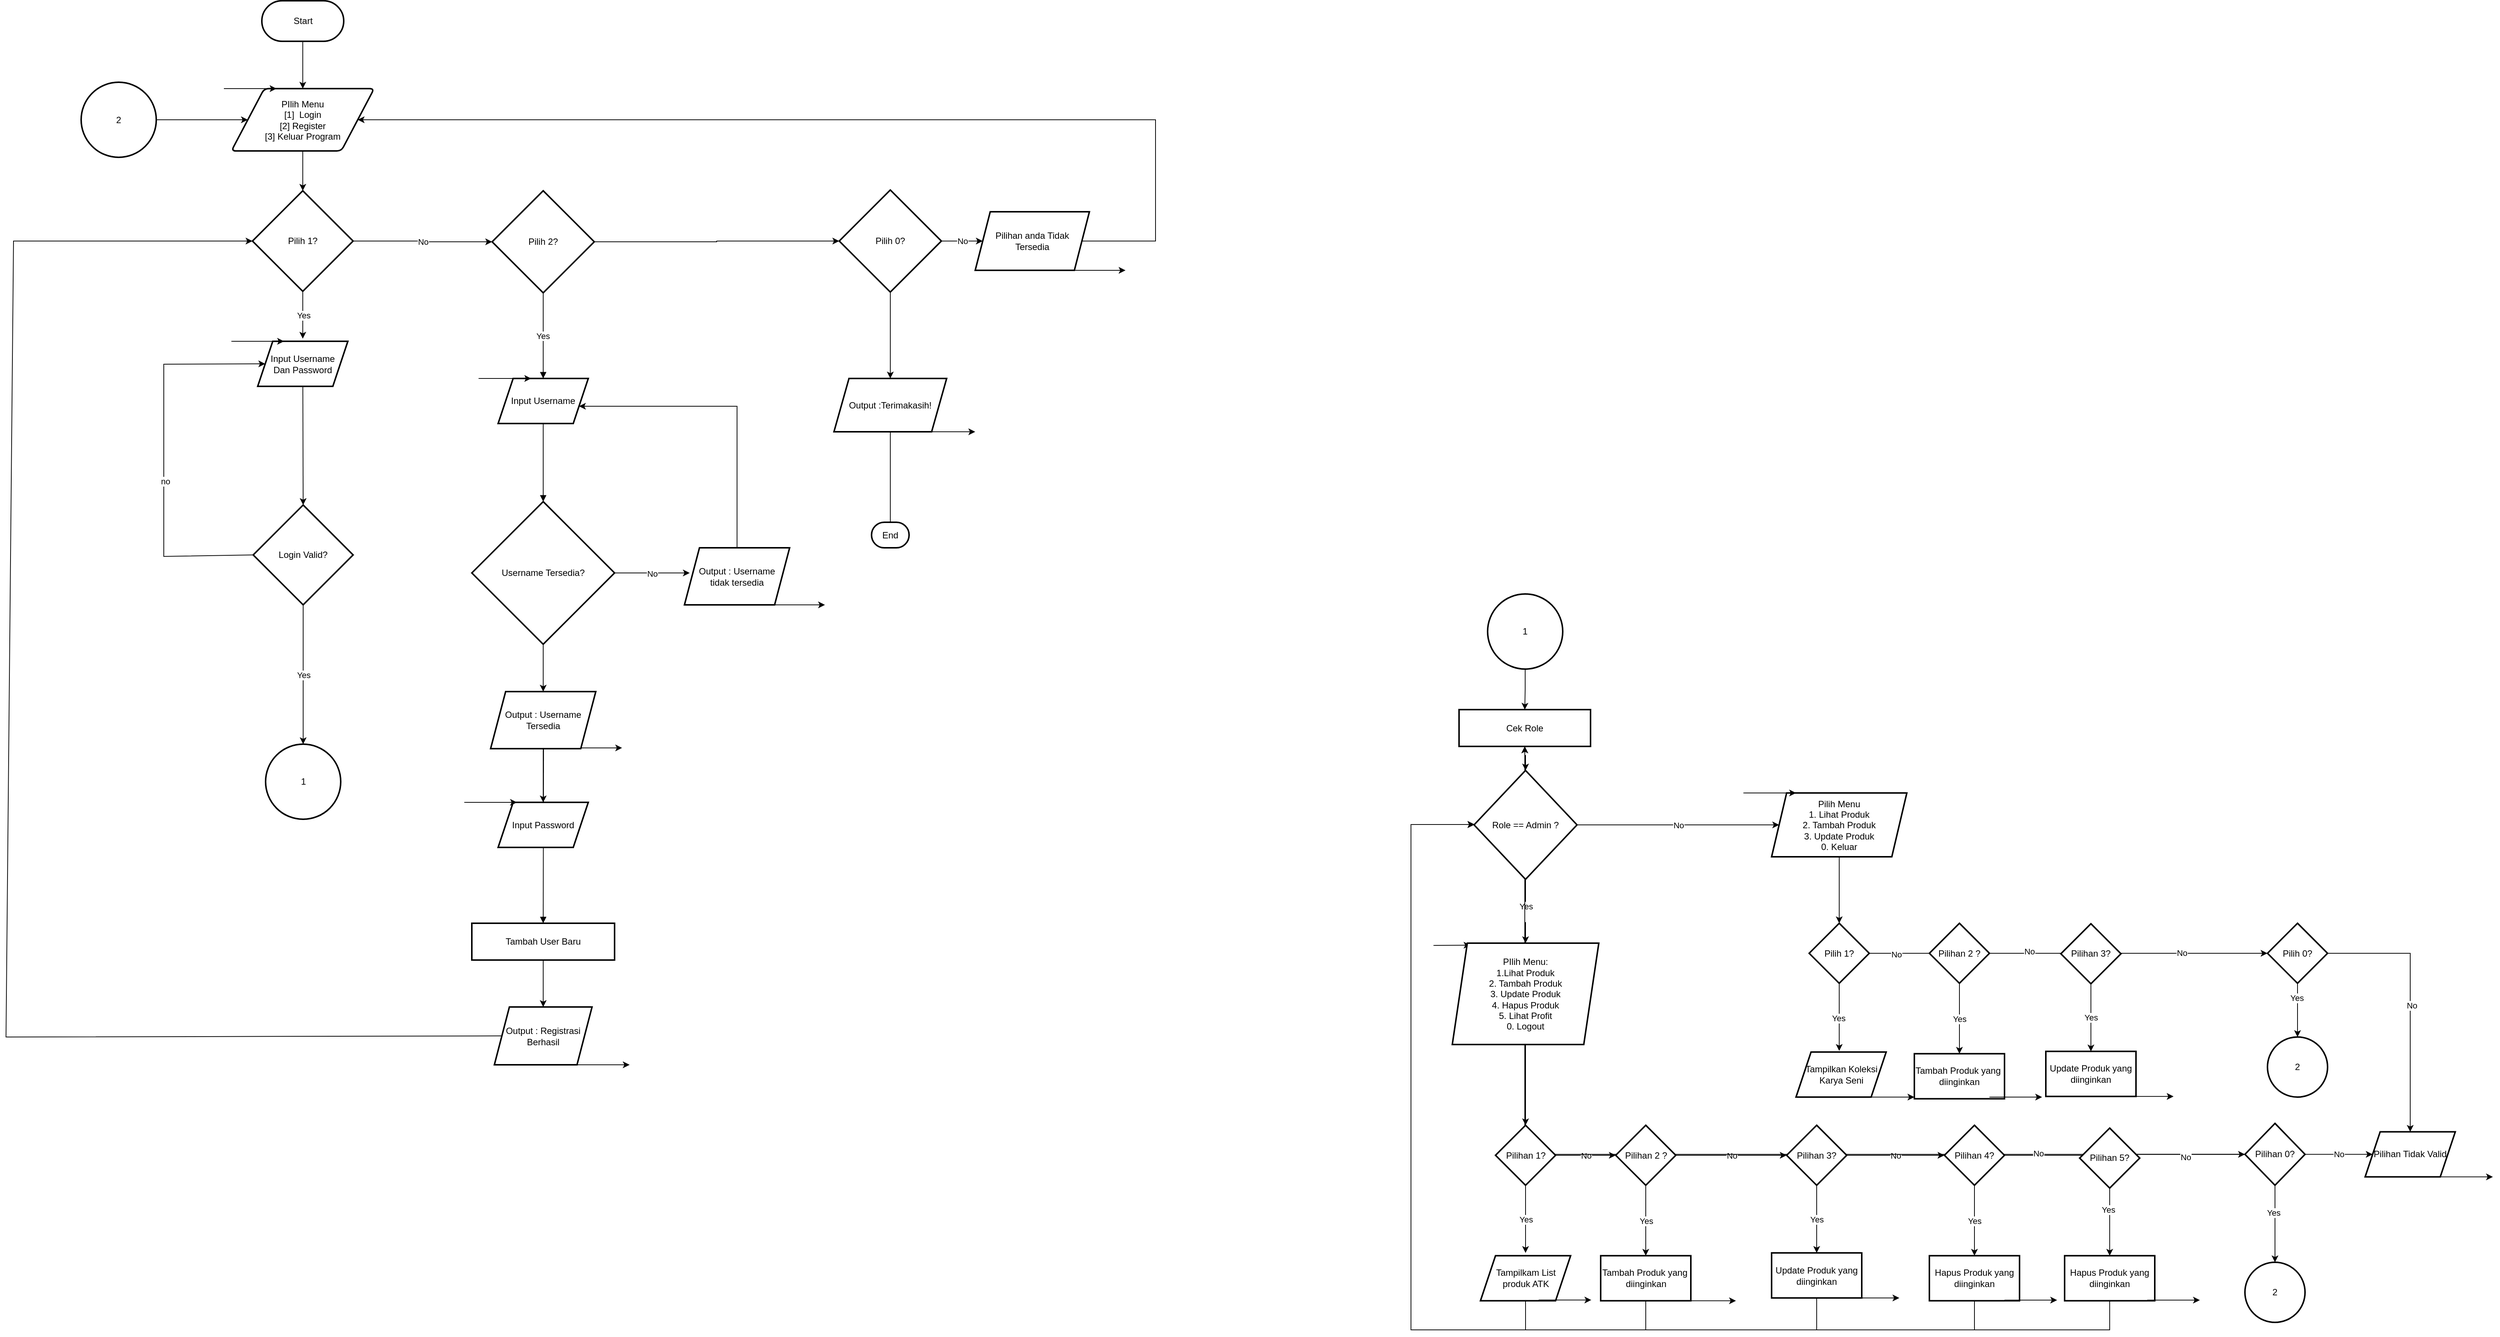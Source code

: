 <mxfile version="24.7.17">
  <diagram name="Page-1" id="52KAUl1if4GmL-hwklW4">
    <mxGraphModel dx="4097" dy="2206" grid="1" gridSize="10" guides="1" tooltips="1" connect="1" arrows="1" fold="1" page="1" pageScale="1" pageWidth="850" pageHeight="1100" math="0" shadow="0">
      <root>
        <mxCell id="0" />
        <mxCell id="1" parent="0" />
        <mxCell id="yHFuYs5FDDt77cXE9DKv-98" value="" style="edgeStyle=orthogonalEdgeStyle;rounded=0;orthogonalLoop=1;jettySize=auto;html=1;" edge="1" parent="1" source="yHFuYs5FDDt77cXE9DKv-99" target="yHFuYs5FDDt77cXE9DKv-176">
          <mxGeometry relative="1" as="geometry" />
        </mxCell>
        <mxCell id="yHFuYs5FDDt77cXE9DKv-99" value="Start" style="rounded=1;whiteSpace=wrap;arcSize=50;strokeWidth=2;" vertex="1" parent="1">
          <mxGeometry x="370.5" y="140" width="109" height="54" as="geometry" />
        </mxCell>
        <mxCell id="yHFuYs5FDDt77cXE9DKv-100" value="Yes" style="edgeStyle=orthogonalEdgeStyle;rounded=0;orthogonalLoop=1;jettySize=auto;html=1;" edge="1" parent="1" source="yHFuYs5FDDt77cXE9DKv-102">
          <mxGeometry relative="1" as="geometry">
            <mxPoint x="425.0" y="590" as="targetPoint" />
          </mxGeometry>
        </mxCell>
        <mxCell id="yHFuYs5FDDt77cXE9DKv-101" value="No" style="edgeStyle=orthogonalEdgeStyle;rounded=0;orthogonalLoop=1;jettySize=auto;html=1;" edge="1" parent="1" source="yHFuYs5FDDt77cXE9DKv-102" target="yHFuYs5FDDt77cXE9DKv-104">
          <mxGeometry relative="1" as="geometry" />
        </mxCell>
        <mxCell id="yHFuYs5FDDt77cXE9DKv-102" value="Pilih 1?" style="rhombus;strokeWidth=2;whiteSpace=wrap;" vertex="1" parent="1">
          <mxGeometry x="358" y="393" width="134" height="134" as="geometry" />
        </mxCell>
        <mxCell id="yHFuYs5FDDt77cXE9DKv-103" value="" style="edgeStyle=orthogonalEdgeStyle;rounded=0;orthogonalLoop=1;jettySize=auto;html=1;" edge="1" parent="1" source="yHFuYs5FDDt77cXE9DKv-104" target="yHFuYs5FDDt77cXE9DKv-169">
          <mxGeometry relative="1" as="geometry" />
        </mxCell>
        <mxCell id="yHFuYs5FDDt77cXE9DKv-104" value="Pilih 2?" style="rhombus;strokeWidth=2;whiteSpace=wrap;" vertex="1" parent="1">
          <mxGeometry x="677" y="393" width="136" height="136" as="geometry" />
        </mxCell>
        <mxCell id="yHFuYs5FDDt77cXE9DKv-106" value="Yes" style="edgeStyle=orthogonalEdgeStyle;rounded=0;orthogonalLoop=1;jettySize=auto;html=1;" edge="1" parent="1" source="yHFuYs5FDDt77cXE9DKv-107" target="yHFuYs5FDDt77cXE9DKv-121">
          <mxGeometry relative="1" as="geometry" />
        </mxCell>
        <mxCell id="yHFuYs5FDDt77cXE9DKv-107" value="Login Valid?" style="rhombus;strokeWidth=2;whiteSpace=wrap;" vertex="1" parent="1">
          <mxGeometry x="359" y="811.5" width="133" height="133" as="geometry" />
        </mxCell>
        <mxCell id="yHFuYs5FDDt77cXE9DKv-108" value="" style="edgeStyle=orthogonalEdgeStyle;rounded=0;orthogonalLoop=1;jettySize=auto;html=1;" edge="1" parent="1" source="yHFuYs5FDDt77cXE9DKv-109" target="yHFuYs5FDDt77cXE9DKv-127">
          <mxGeometry relative="1" as="geometry" />
        </mxCell>
        <mxCell id="yHFuYs5FDDt77cXE9DKv-109" value="Cek Role" style="whiteSpace=wrap;strokeWidth=2;" vertex="1" parent="1">
          <mxGeometry x="1964" y="1084" width="175" height="49" as="geometry" />
        </mxCell>
        <mxCell id="yHFuYs5FDDt77cXE9DKv-110" value="" style="edgeStyle=orthogonalEdgeStyle;rounded=0;orthogonalLoop=1;jettySize=auto;html=1;" edge="1" parent="1" source="yHFuYs5FDDt77cXE9DKv-172">
          <mxGeometry relative="1" as="geometry">
            <mxPoint x="1048" y="670" as="sourcePoint" />
            <mxPoint x="1207" y="848.5" as="targetPoint" />
          </mxGeometry>
        </mxCell>
        <mxCell id="yHFuYs5FDDt77cXE9DKv-111" value="End" style="rounded=1;whiteSpace=wrap;arcSize=50;strokeWidth=2;" vertex="1" parent="1">
          <mxGeometry x="1182" y="834.5" width="50" height="34" as="geometry" />
        </mxCell>
        <mxCell id="yHFuYs5FDDt77cXE9DKv-112" value="No" style="edgeStyle=orthogonalEdgeStyle;rounded=0;orthogonalLoop=1;jettySize=auto;html=1;" edge="1" parent="1" source="yHFuYs5FDDt77cXE9DKv-114">
          <mxGeometry relative="1" as="geometry">
            <mxPoint x="940" y="902" as="targetPoint" />
          </mxGeometry>
        </mxCell>
        <mxCell id="yHFuYs5FDDt77cXE9DKv-113" value="" style="edgeStyle=orthogonalEdgeStyle;rounded=0;orthogonalLoop=1;jettySize=auto;html=1;" edge="1" parent="1" source="yHFuYs5FDDt77cXE9DKv-174" target="yHFuYs5FDDt77cXE9DKv-165">
          <mxGeometry relative="1" as="geometry" />
        </mxCell>
        <mxCell id="yHFuYs5FDDt77cXE9DKv-114" value="Username Tersedia?" style="rhombus;strokeWidth=2;whiteSpace=wrap;" vertex="1" parent="1">
          <mxGeometry x="650" y="807" width="190" height="190" as="geometry" />
        </mxCell>
        <mxCell id="yHFuYs5FDDt77cXE9DKv-115" value="" style="edgeStyle=orthogonalEdgeStyle;rounded=0;orthogonalLoop=1;jettySize=auto;html=1;" edge="1" parent="1" source="yHFuYs5FDDt77cXE9DKv-116" target="yHFuYs5FDDt77cXE9DKv-124">
          <mxGeometry relative="1" as="geometry" />
        </mxCell>
        <mxCell id="yHFuYs5FDDt77cXE9DKv-116" value="Tambah User Baru" style="whiteSpace=wrap;strokeWidth=2;" vertex="1" parent="1">
          <mxGeometry x="650" y="1368.5" width="190" height="49" as="geometry" />
        </mxCell>
        <mxCell id="yHFuYs5FDDt77cXE9DKv-118" value="Yes" style="curved=1;startArrow=none;endArrow=block;exitX=0.5;exitY=1;entryX=0.5;entryY=0;rounded=0;" edge="1" parent="1" source="yHFuYs5FDDt77cXE9DKv-104">
          <mxGeometry relative="1" as="geometry">
            <Array as="points" />
            <mxPoint x="745" y="643" as="targetPoint" />
          </mxGeometry>
        </mxCell>
        <mxCell id="yHFuYs5FDDt77cXE9DKv-119" value="" style="curved=1;startArrow=none;endArrow=block;exitX=0.5;exitY=1;entryX=0.5;entryY=0;rounded=0;" edge="1" parent="1" target="yHFuYs5FDDt77cXE9DKv-114">
          <mxGeometry relative="1" as="geometry">
            <Array as="points" />
            <mxPoint x="745" y="692" as="sourcePoint" />
          </mxGeometry>
        </mxCell>
        <mxCell id="yHFuYs5FDDt77cXE9DKv-120" value="" style="curved=1;startArrow=none;endArrow=block;exitX=0.5;exitY=0.99;entryX=0.5;entryY=-0.01;rounded=0;" edge="1" parent="1" target="yHFuYs5FDDt77cXE9DKv-116">
          <mxGeometry relative="1" as="geometry">
            <Array as="points" />
            <mxPoint x="745.5" y="1113" as="sourcePoint" />
          </mxGeometry>
        </mxCell>
        <mxCell id="yHFuYs5FDDt77cXE9DKv-121" value="1" style="strokeWidth=2;html=1;shape=mxgraph.flowchart.start_2;whiteSpace=wrap;" vertex="1" parent="1">
          <mxGeometry x="375.5" y="1130" width="100" height="100" as="geometry" />
        </mxCell>
        <mxCell id="yHFuYs5FDDt77cXE9DKv-122" value="" style="edgeStyle=orthogonalEdgeStyle;rounded=0;orthogonalLoop=1;jettySize=auto;html=1;" edge="1" parent="1" source="yHFuYs5FDDt77cXE9DKv-123" target="yHFuYs5FDDt77cXE9DKv-109">
          <mxGeometry relative="1" as="geometry" />
        </mxCell>
        <mxCell id="yHFuYs5FDDt77cXE9DKv-123" value="1" style="strokeWidth=2;html=1;shape=mxgraph.flowchart.start_2;whiteSpace=wrap;" vertex="1" parent="1">
          <mxGeometry x="2002" y="930" width="100" height="100" as="geometry" />
        </mxCell>
        <mxCell id="yHFuYs5FDDt77cXE9DKv-124" value="Output : Registrasi Berhasil" style="shape=parallelogram;perimeter=parallelogramPerimeter;whiteSpace=wrap;html=1;fixedSize=1;strokeWidth=2;" vertex="1" parent="1">
          <mxGeometry x="680" y="1480" width="130" height="77" as="geometry" />
        </mxCell>
        <mxCell id="yHFuYs5FDDt77cXE9DKv-125" value="Yes&lt;div&gt;&lt;br&gt;&lt;/div&gt;" style="edgeStyle=orthogonalEdgeStyle;rounded=0;orthogonalLoop=1;jettySize=auto;html=1;" edge="1" parent="1" source="yHFuYs5FDDt77cXE9DKv-127" target="yHFuYs5FDDt77cXE9DKv-129">
          <mxGeometry relative="1" as="geometry" />
        </mxCell>
        <mxCell id="yHFuYs5FDDt77cXE9DKv-126" value="No" style="edgeStyle=orthogonalEdgeStyle;rounded=0;orthogonalLoop=1;jettySize=auto;html=1;" edge="1" parent="1" source="yHFuYs5FDDt77cXE9DKv-127" target="yHFuYs5FDDt77cXE9DKv-154">
          <mxGeometry relative="1" as="geometry" />
        </mxCell>
        <mxCell id="yHFuYs5FDDt77cXE9DKv-128" value="" style="edgeStyle=orthogonalEdgeStyle;rounded=0;orthogonalLoop=1;jettySize=auto;html=1;" edge="1" parent="1" source="yHFuYs5FDDt77cXE9DKv-129" target="yHFuYs5FDDt77cXE9DKv-132">
          <mxGeometry relative="1" as="geometry" />
        </mxCell>
        <mxCell id="yHFuYs5FDDt77cXE9DKv-130" value="Yes" style="edgeStyle=orthogonalEdgeStyle;rounded=0;orthogonalLoop=1;jettySize=auto;html=1;" edge="1" parent="1" source="yHFuYs5FDDt77cXE9DKv-132">
          <mxGeometry relative="1" as="geometry">
            <mxPoint x="2052.5" y="1807.5" as="targetPoint" />
          </mxGeometry>
        </mxCell>
        <mxCell id="yHFuYs5FDDt77cXE9DKv-131" value="No" style="edgeStyle=orthogonalEdgeStyle;rounded=0;orthogonalLoop=1;jettySize=auto;html=1;" edge="1" parent="1" source="yHFuYs5FDDt77cXE9DKv-132" target="yHFuYs5FDDt77cXE9DKv-135">
          <mxGeometry relative="1" as="geometry" />
        </mxCell>
        <mxCell id="yHFuYs5FDDt77cXE9DKv-133" value="Yes" style="edgeStyle=orthogonalEdgeStyle;rounded=0;orthogonalLoop=1;jettySize=auto;html=1;" edge="1" parent="1" source="yHFuYs5FDDt77cXE9DKv-135" target="yHFuYs5FDDt77cXE9DKv-137">
          <mxGeometry relative="1" as="geometry" />
        </mxCell>
        <mxCell id="yHFuYs5FDDt77cXE9DKv-134" value="No" style="edgeStyle=orthogonalEdgeStyle;rounded=0;orthogonalLoop=1;jettySize=auto;html=1;" edge="1" parent="1" source="yHFuYs5FDDt77cXE9DKv-135" target="yHFuYs5FDDt77cXE9DKv-140">
          <mxGeometry relative="1" as="geometry" />
        </mxCell>
        <mxCell id="yHFuYs5FDDt77cXE9DKv-136" value="" style="edgeStyle=orthogonalEdgeStyle;rounded=0;orthogonalLoop=1;jettySize=auto;html=1;" edge="1" parent="1" source="yHFuYs5FDDt77cXE9DKv-137" target="yHFuYs5FDDt77cXE9DKv-127">
          <mxGeometry relative="1" as="geometry">
            <Array as="points">
              <mxPoint x="2213" y="1910" />
              <mxPoint x="1900" y="1910" />
              <mxPoint x="1900" y="1237" />
            </Array>
          </mxGeometry>
        </mxCell>
        <mxCell id="yHFuYs5FDDt77cXE9DKv-137" value="Tambah Produk yang&amp;nbsp;&lt;div&gt;diinginkan&lt;/div&gt;" style="whiteSpace=wrap;html=1;strokeWidth=2;" vertex="1" parent="1">
          <mxGeometry x="2152.5" y="1811.25" width="120" height="60" as="geometry" />
        </mxCell>
        <mxCell id="yHFuYs5FDDt77cXE9DKv-138" value="Yes" style="edgeStyle=orthogonalEdgeStyle;rounded=0;orthogonalLoop=1;jettySize=auto;html=1;" edge="1" parent="1" source="yHFuYs5FDDt77cXE9DKv-140" target="yHFuYs5FDDt77cXE9DKv-142">
          <mxGeometry relative="1" as="geometry" />
        </mxCell>
        <mxCell id="yHFuYs5FDDt77cXE9DKv-139" value="No" style="edgeStyle=orthogonalEdgeStyle;rounded=0;orthogonalLoop=1;jettySize=auto;html=1;" edge="1" parent="1" source="yHFuYs5FDDt77cXE9DKv-140" target="yHFuYs5FDDt77cXE9DKv-145">
          <mxGeometry relative="1" as="geometry" />
        </mxCell>
        <mxCell id="yHFuYs5FDDt77cXE9DKv-141" value="" style="edgeStyle=orthogonalEdgeStyle;rounded=0;orthogonalLoop=1;jettySize=auto;html=1;" edge="1" parent="1" source="yHFuYs5FDDt77cXE9DKv-142" target="yHFuYs5FDDt77cXE9DKv-127">
          <mxGeometry relative="1" as="geometry">
            <Array as="points">
              <mxPoint x="2440" y="1910" />
              <mxPoint x="1900" y="1910" />
              <mxPoint x="1900" y="1237" />
            </Array>
          </mxGeometry>
        </mxCell>
        <mxCell id="yHFuYs5FDDt77cXE9DKv-142" value="Update Produk yang&lt;div&gt;diinginkan&lt;/div&gt;" style="whiteSpace=wrap;html=1;strokeWidth=2;" vertex="1" parent="1">
          <mxGeometry x="2380" y="1807.5" width="120" height="60" as="geometry" />
        </mxCell>
        <mxCell id="yHFuYs5FDDt77cXE9DKv-143" value="Yes" style="edgeStyle=orthogonalEdgeStyle;rounded=0;orthogonalLoop=1;jettySize=auto;html=1;" edge="1" parent="1" source="yHFuYs5FDDt77cXE9DKv-145" target="yHFuYs5FDDt77cXE9DKv-147">
          <mxGeometry relative="1" as="geometry" />
        </mxCell>
        <mxCell id="yHFuYs5FDDt77cXE9DKv-144" value="" style="edgeStyle=orthogonalEdgeStyle;rounded=0;orthogonalLoop=1;jettySize=auto;html=1;" edge="1" parent="1" source="yHFuYs5FDDt77cXE9DKv-145" target="yHFuYs5FDDt77cXE9DKv-150">
          <mxGeometry relative="1" as="geometry" />
        </mxCell>
        <mxCell id="yHFuYs5FDDt77cXE9DKv-146" value="" style="edgeStyle=orthogonalEdgeStyle;rounded=0;orthogonalLoop=1;jettySize=auto;html=1;" edge="1" parent="1" source="yHFuYs5FDDt77cXE9DKv-211" target="yHFuYs5FDDt77cXE9DKv-127">
          <mxGeometry relative="1" as="geometry">
            <Array as="points">
              <mxPoint x="2830" y="1910" />
              <mxPoint x="1900" y="1910" />
              <mxPoint x="1900" y="1237" />
            </Array>
          </mxGeometry>
        </mxCell>
        <mxCell id="yHFuYs5FDDt77cXE9DKv-147" value="Hapus Produk yang&lt;div&gt;diinginkan&lt;/div&gt;" style="rounded=1;whiteSpace=wrap;html=1;strokeWidth=2;arcSize=0;" vertex="1" parent="1">
          <mxGeometry x="2590" y="1811.25" width="120" height="60" as="geometry" />
        </mxCell>
        <mxCell id="yHFuYs5FDDt77cXE9DKv-148" value="No" style="edgeStyle=orthogonalEdgeStyle;rounded=0;orthogonalLoop=1;jettySize=auto;html=1;" edge="1" parent="1" source="yHFuYs5FDDt77cXE9DKv-150" target="yHFuYs5FDDt77cXE9DKv-152">
          <mxGeometry relative="1" as="geometry" />
        </mxCell>
        <mxCell id="yHFuYs5FDDt77cXE9DKv-149" value="" style="edgeStyle=orthogonalEdgeStyle;rounded=0;orthogonalLoop=1;jettySize=auto;html=1;" edge="1" parent="1" source="yHFuYs5FDDt77cXE9DKv-150" target="yHFuYs5FDDt77cXE9DKv-162">
          <mxGeometry relative="1" as="geometry" />
        </mxCell>
        <mxCell id="yHFuYs5FDDt77cXE9DKv-236" value="Yes" style="edgeLabel;html=1;align=center;verticalAlign=middle;resizable=0;points=[];" vertex="1" connectable="0" parent="yHFuYs5FDDt77cXE9DKv-149">
          <mxGeometry x="-0.284" y="-2" relative="1" as="geometry">
            <mxPoint as="offset" />
          </mxGeometry>
        </mxCell>
        <mxCell id="yHFuYs5FDDt77cXE9DKv-151" value="" style="edgeStyle=orthogonalEdgeStyle;rounded=0;orthogonalLoop=1;jettySize=auto;html=1;" edge="1" parent="1" source="yHFuYs5FDDt77cXE9DKv-150" target="yHFuYs5FDDt77cXE9DKv-109">
          <mxGeometry relative="1" as="geometry">
            <Array as="points" />
          </mxGeometry>
        </mxCell>
        <mxCell id="yHFuYs5FDDt77cXE9DKv-237" value="No" style="edgeLabel;html=1;align=center;verticalAlign=middle;resizable=0;points=[];" vertex="1" connectable="0" parent="yHFuYs5FDDt77cXE9DKv-151">
          <mxGeometry x="-0.895" y="3" relative="1" as="geometry">
            <mxPoint as="offset" />
          </mxGeometry>
        </mxCell>
        <mxCell id="yHFuYs5FDDt77cXE9DKv-238" value="No" style="edgeLabel;html=1;align=center;verticalAlign=middle;resizable=0;points=[];" vertex="1" connectable="0" parent="yHFuYs5FDDt77cXE9DKv-151">
          <mxGeometry x="-0.633" y="-2" relative="1" as="geometry">
            <mxPoint as="offset" />
          </mxGeometry>
        </mxCell>
        <mxCell id="yHFuYs5FDDt77cXE9DKv-152" value="Pilihan Tidak Valid" style="shape=parallelogram;perimeter=parallelogramPerimeter;whiteSpace=wrap;html=1;fixedSize=1;strokeWidth=2;" vertex="1" parent="1">
          <mxGeometry x="3170" y="1646.25" width="120" height="60" as="geometry" />
        </mxCell>
        <mxCell id="yHFuYs5FDDt77cXE9DKv-153" value="" style="edgeStyle=orthogonalEdgeStyle;rounded=0;orthogonalLoop=1;jettySize=auto;html=1;" edge="1" parent="1" source="yHFuYs5FDDt77cXE9DKv-154" target="yHFuYs5FDDt77cXE9DKv-157">
          <mxGeometry relative="1" as="geometry" />
        </mxCell>
        <mxCell id="yHFuYs5FDDt77cXE9DKv-154" value="Pilih Menu&lt;br&gt;1. Lihat Produk&lt;div&gt;2. Tambah Produk&lt;/div&gt;&lt;div&gt;3. Update Produk&lt;br&gt;&lt;div&gt;0. Keluar&lt;/div&gt;&lt;/div&gt;" style="shape=parallelogram;perimeter=parallelogramPerimeter;whiteSpace=wrap;html=1;fixedSize=1;strokeWidth=2;" vertex="1" parent="1">
          <mxGeometry x="2380" y="1195" width="180" height="85" as="geometry" />
        </mxCell>
        <mxCell id="yHFuYs5FDDt77cXE9DKv-155" value="" style="edgeStyle=orthogonalEdgeStyle;rounded=0;orthogonalLoop=1;jettySize=auto;html=1;" edge="1" parent="1" source="yHFuYs5FDDt77cXE9DKv-157">
          <mxGeometry relative="1" as="geometry">
            <mxPoint x="2470" y="1538.5" as="targetPoint" />
          </mxGeometry>
        </mxCell>
        <mxCell id="yHFuYs5FDDt77cXE9DKv-230" value="Yes" style="edgeLabel;html=1;align=center;verticalAlign=middle;resizable=0;points=[];" vertex="1" connectable="0" parent="yHFuYs5FDDt77cXE9DKv-155">
          <mxGeometry x="0.042" y="-2" relative="1" as="geometry">
            <mxPoint as="offset" />
          </mxGeometry>
        </mxCell>
        <mxCell id="yHFuYs5FDDt77cXE9DKv-156" value="" style="edgeStyle=orthogonalEdgeStyle;rounded=0;orthogonalLoop=1;jettySize=auto;html=1;" edge="1" parent="1" source="yHFuYs5FDDt77cXE9DKv-157" target="yHFuYs5FDDt77cXE9DKv-160">
          <mxGeometry relative="1" as="geometry" />
        </mxCell>
        <mxCell id="yHFuYs5FDDt77cXE9DKv-231" value="No" style="edgeLabel;html=1;align=center;verticalAlign=middle;resizable=0;points=[];" vertex="1" connectable="0" parent="yHFuYs5FDDt77cXE9DKv-156">
          <mxGeometry x="-0.864" y="-1" relative="1" as="geometry">
            <mxPoint as="offset" />
          </mxGeometry>
        </mxCell>
        <mxCell id="yHFuYs5FDDt77cXE9DKv-232" value="No" style="edgeLabel;html=1;align=center;verticalAlign=middle;resizable=0;points=[];" vertex="1" connectable="0" parent="yHFuYs5FDDt77cXE9DKv-156">
          <mxGeometry x="-0.198" y="3" relative="1" as="geometry">
            <mxPoint as="offset" />
          </mxGeometry>
        </mxCell>
        <mxCell id="yHFuYs5FDDt77cXE9DKv-233" value="No" style="edgeLabel;html=1;align=center;verticalAlign=middle;resizable=0;points=[];" vertex="1" connectable="0" parent="yHFuYs5FDDt77cXE9DKv-156">
          <mxGeometry x="0.57" y="1" relative="1" as="geometry">
            <mxPoint as="offset" />
          </mxGeometry>
        </mxCell>
        <mxCell id="yHFuYs5FDDt77cXE9DKv-157" value="Pilih 1?" style="rhombus;whiteSpace=wrap;html=1;strokeWidth=2;" vertex="1" parent="1">
          <mxGeometry x="2430" y="1368.5" width="80" height="80" as="geometry" />
        </mxCell>
        <mxCell id="yHFuYs5FDDt77cXE9DKv-158" value="" style="edgeStyle=orthogonalEdgeStyle;rounded=0;orthogonalLoop=1;jettySize=auto;html=1;" edge="1" parent="1" source="yHFuYs5FDDt77cXE9DKv-160" target="yHFuYs5FDDt77cXE9DKv-152">
          <mxGeometry relative="1" as="geometry" />
        </mxCell>
        <mxCell id="yHFuYs5FDDt77cXE9DKv-235" value="No" style="edgeLabel;html=1;align=center;verticalAlign=middle;resizable=0;points=[];" vertex="1" connectable="0" parent="yHFuYs5FDDt77cXE9DKv-158">
          <mxGeometry x="0.031" y="2" relative="1" as="geometry">
            <mxPoint as="offset" />
          </mxGeometry>
        </mxCell>
        <mxCell id="yHFuYs5FDDt77cXE9DKv-159" value="" style="edgeStyle=orthogonalEdgeStyle;rounded=0;orthogonalLoop=1;jettySize=auto;html=1;" edge="1" parent="1" source="yHFuYs5FDDt77cXE9DKv-160" target="yHFuYs5FDDt77cXE9DKv-161">
          <mxGeometry relative="1" as="geometry" />
        </mxCell>
        <mxCell id="yHFuYs5FDDt77cXE9DKv-234" value="Yes" style="edgeLabel;html=1;align=center;verticalAlign=middle;resizable=0;points=[];" vertex="1" connectable="0" parent="yHFuYs5FDDt77cXE9DKv-159">
          <mxGeometry x="-0.475" y="-1" relative="1" as="geometry">
            <mxPoint as="offset" />
          </mxGeometry>
        </mxCell>
        <mxCell id="yHFuYs5FDDt77cXE9DKv-160" value="Pilih 0?" style="rhombus;whiteSpace=wrap;html=1;strokeWidth=2;" vertex="1" parent="1">
          <mxGeometry x="3040" y="1368.5" width="80" height="80" as="geometry" />
        </mxCell>
        <mxCell id="yHFuYs5FDDt77cXE9DKv-161" value="2" style="ellipse;whiteSpace=wrap;html=1;strokeWidth=2;" vertex="1" parent="1">
          <mxGeometry x="3040" y="1520" width="80" height="80" as="geometry" />
        </mxCell>
        <mxCell id="yHFuYs5FDDt77cXE9DKv-162" value="2" style="ellipse;whiteSpace=wrap;html=1;strokeWidth=2;" vertex="1" parent="1">
          <mxGeometry x="3010" y="1820" width="80" height="80" as="geometry" />
        </mxCell>
        <mxCell id="yHFuYs5FDDt77cXE9DKv-163" value="" style="edgeStyle=orthogonalEdgeStyle;rounded=0;orthogonalLoop=1;jettySize=auto;html=1;" edge="1" parent="1" source="yHFuYs5FDDt77cXE9DKv-164" target="yHFuYs5FDDt77cXE9DKv-176">
          <mxGeometry relative="1" as="geometry">
            <mxPoint x="310" y="298.5" as="targetPoint" />
          </mxGeometry>
        </mxCell>
        <mxCell id="yHFuYs5FDDt77cXE9DKv-164" value="2" style="strokeWidth=2;html=1;shape=mxgraph.flowchart.start_2;whiteSpace=wrap;" vertex="1" parent="1">
          <mxGeometry x="130" y="248.5" width="100" height="100" as="geometry" />
        </mxCell>
        <mxCell id="yHFuYs5FDDt77cXE9DKv-165" value="Input Password" style="shape=parallelogram;perimeter=parallelogramPerimeter;whiteSpace=wrap;html=1;fixedSize=1;strokeWidth=2;" vertex="1" parent="1">
          <mxGeometry x="685" y="1207.5" width="120" height="60" as="geometry" />
        </mxCell>
        <mxCell id="yHFuYs5FDDt77cXE9DKv-166" value="Input Username" style="shape=parallelogram;perimeter=parallelogramPerimeter;whiteSpace=wrap;html=1;fixedSize=1;strokeWidth=2;" vertex="1" parent="1">
          <mxGeometry x="685" y="643" width="120" height="60" as="geometry" />
        </mxCell>
        <mxCell id="yHFuYs5FDDt77cXE9DKv-167" value="No" style="edgeStyle=orthogonalEdgeStyle;rounded=0;orthogonalLoop=1;jettySize=auto;html=1;" edge="1" parent="1" source="yHFuYs5FDDt77cXE9DKv-169" target="yHFuYs5FDDt77cXE9DKv-171">
          <mxGeometry relative="1" as="geometry" />
        </mxCell>
        <mxCell id="yHFuYs5FDDt77cXE9DKv-168" value="" style="edgeStyle=orthogonalEdgeStyle;rounded=0;orthogonalLoop=1;jettySize=auto;html=1;" edge="1" parent="1" source="yHFuYs5FDDt77cXE9DKv-169" target="yHFuYs5FDDt77cXE9DKv-172">
          <mxGeometry relative="1" as="geometry" />
        </mxCell>
        <mxCell id="yHFuYs5FDDt77cXE9DKv-169" value="Pilih 0?" style="rhombus;strokeWidth=2;whiteSpace=wrap;" vertex="1" parent="1">
          <mxGeometry x="1139" y="392" width="136" height="136" as="geometry" />
        </mxCell>
        <mxCell id="yHFuYs5FDDt77cXE9DKv-170" value="" style="edgeStyle=orthogonalEdgeStyle;rounded=0;orthogonalLoop=1;jettySize=auto;html=1;entryX=1;entryY=0.5;entryDx=0;entryDy=0;" edge="1" parent="1" source="yHFuYs5FDDt77cXE9DKv-171" target="yHFuYs5FDDt77cXE9DKv-176">
          <mxGeometry relative="1" as="geometry">
            <Array as="points">
              <mxPoint x="1560" y="460" />
              <mxPoint x="1560" y="298" />
            </Array>
            <mxPoint x="540" y="299.053" as="targetPoint" />
          </mxGeometry>
        </mxCell>
        <mxCell id="yHFuYs5FDDt77cXE9DKv-172" value="Output :Terimakasih!" style="shape=parallelogram;perimeter=parallelogramPerimeter;whiteSpace=wrap;html=1;fixedSize=1;strokeWidth=2;" vertex="1" parent="1">
          <mxGeometry x="1132" y="643" width="150" height="71" as="geometry" />
        </mxCell>
        <mxCell id="yHFuYs5FDDt77cXE9DKv-173" value="Input Username&lt;br&gt;Dan Password" style="shape=parallelogram;perimeter=parallelogramPerimeter;whiteSpace=wrap;html=1;fixedSize=1;strokeWidth=2;" vertex="1" parent="1">
          <mxGeometry x="365" y="593.5" width="120" height="60" as="geometry" />
        </mxCell>
        <mxCell id="yHFuYs5FDDt77cXE9DKv-175" value="" style="edgeStyle=orthogonalEdgeStyle;rounded=0;orthogonalLoop=1;jettySize=auto;html=1;" edge="1" parent="1" source="yHFuYs5FDDt77cXE9DKv-176" target="yHFuYs5FDDt77cXE9DKv-102">
          <mxGeometry relative="1" as="geometry" />
        </mxCell>
        <mxCell id="yHFuYs5FDDt77cXE9DKv-176" value="PIlih Menu&lt;div&gt;[1]&amp;nbsp; Login&lt;/div&gt;&lt;div&gt;[2] Register&lt;/div&gt;&lt;div&gt;[3] Keluar Program&lt;/div&gt;" style="shape=parallelogram;html=1;strokeWidth=2;perimeter=parallelogramPerimeter;whiteSpace=wrap;rounded=1;arcSize=12;size=0.23;" vertex="1" parent="1">
          <mxGeometry x="330" y="257" width="190" height="83" as="geometry" />
        </mxCell>
        <mxCell id="yHFuYs5FDDt77cXE9DKv-177" value="" style="endArrow=classic;html=1;rounded=0;" edge="1" parent="1">
          <mxGeometry width="50" height="50" relative="1" as="geometry">
            <mxPoint x="320" y="257" as="sourcePoint" />
            <mxPoint x="390" y="257" as="targetPoint" />
          </mxGeometry>
        </mxCell>
        <mxCell id="yHFuYs5FDDt77cXE9DKv-178" value="" style="endArrow=classic;html=1;rounded=0;" edge="1" parent="1">
          <mxGeometry width="50" height="50" relative="1" as="geometry">
            <mxPoint x="330" y="593.5" as="sourcePoint" />
            <mxPoint x="400" y="593.5" as="targetPoint" />
          </mxGeometry>
        </mxCell>
        <mxCell id="yHFuYs5FDDt77cXE9DKv-179" value="" style="endArrow=classic;html=1;rounded=0;" edge="1" parent="1">
          <mxGeometry width="50" height="50" relative="1" as="geometry">
            <mxPoint x="659" y="643" as="sourcePoint" />
            <mxPoint x="729" y="643" as="targetPoint" />
          </mxGeometry>
        </mxCell>
        <mxCell id="yHFuYs5FDDt77cXE9DKv-180" value="" style="endArrow=classic;html=1;rounded=0;" edge="1" parent="1">
          <mxGeometry width="50" height="50" relative="1" as="geometry">
            <mxPoint x="1250" y="714" as="sourcePoint" />
            <mxPoint x="1320" y="714" as="targetPoint" />
          </mxGeometry>
        </mxCell>
        <mxCell id="yHFuYs5FDDt77cXE9DKv-181" value="" style="endArrow=classic;html=1;rounded=0;" edge="1" parent="1">
          <mxGeometry width="50" height="50" relative="1" as="geometry">
            <mxPoint x="640" y="1207.5" as="sourcePoint" />
            <mxPoint x="710" y="1207.5" as="targetPoint" />
          </mxGeometry>
        </mxCell>
        <mxCell id="yHFuYs5FDDt77cXE9DKv-182" value="" style="endArrow=classic;html=1;rounded=0;" edge="1" parent="1">
          <mxGeometry width="50" height="50" relative="1" as="geometry">
            <mxPoint x="790" y="1557" as="sourcePoint" />
            <mxPoint x="860" y="1557" as="targetPoint" />
          </mxGeometry>
        </mxCell>
        <mxCell id="yHFuYs5FDDt77cXE9DKv-183" value="" style="endArrow=classic;html=1;rounded=0;" edge="1" parent="1">
          <mxGeometry width="50" height="50" relative="1" as="geometry">
            <mxPoint x="780" y="1134.95" as="sourcePoint" />
            <mxPoint x="850" y="1134.95" as="targetPoint" />
          </mxGeometry>
        </mxCell>
        <mxCell id="yHFuYs5FDDt77cXE9DKv-184" value="" style="endArrow=classic;html=1;rounded=0;" edge="1" parent="1" source="yHFuYs5FDDt77cXE9DKv-171">
          <mxGeometry width="50" height="50" relative="1" as="geometry">
            <mxPoint x="1330" y="490" as="sourcePoint" />
            <mxPoint x="1400" y="490" as="targetPoint" />
          </mxGeometry>
        </mxCell>
        <mxCell id="yHFuYs5FDDt77cXE9DKv-185" value="" style="endArrow=classic;html=1;rounded=0;entryX=0.124;entryY=0.02;entryDx=0;entryDy=0;entryPerimeter=0;" edge="1" parent="1" target="yHFuYs5FDDt77cXE9DKv-129">
          <mxGeometry width="50" height="50" relative="1" as="geometry">
            <mxPoint x="1930" y="1398" as="sourcePoint" />
            <mxPoint x="2012.5" y="1407.88" as="targetPoint" />
          </mxGeometry>
        </mxCell>
        <mxCell id="yHFuYs5FDDt77cXE9DKv-186" value="" style="endArrow=classic;html=1;rounded=0;" edge="1" parent="1">
          <mxGeometry width="50" height="50" relative="1" as="geometry">
            <mxPoint x="2342.5" y="1195" as="sourcePoint" />
            <mxPoint x="2412.5" y="1195" as="targetPoint" />
          </mxGeometry>
        </mxCell>
        <mxCell id="yHFuYs5FDDt77cXE9DKv-187" value="" style="edgeStyle=orthogonalEdgeStyle;rounded=0;orthogonalLoop=1;jettySize=auto;html=1;" edge="1" parent="1" source="yHFuYs5FDDt77cXE9DKv-188" target="yHFuYs5FDDt77cXE9DKv-127">
          <mxGeometry relative="1" as="geometry">
            <Array as="points">
              <mxPoint x="2053" y="1910" />
              <mxPoint x="1900" y="1910" />
              <mxPoint x="1900" y="1237" />
            </Array>
          </mxGeometry>
        </mxCell>
        <mxCell id="yHFuYs5FDDt77cXE9DKv-188" value="Tampilkam List&lt;div&gt;produk ATK&lt;/div&gt;" style="shape=parallelogram;perimeter=parallelogramPerimeter;whiteSpace=wrap;html=1;fixedSize=1;strokeWidth=2;" vertex="1" parent="1">
          <mxGeometry x="1992.5" y="1811.25" width="120" height="60" as="geometry" />
        </mxCell>
        <mxCell id="yHFuYs5FDDt77cXE9DKv-189" value="" style="endArrow=classic;html=1;rounded=0;" edge="1" parent="1">
          <mxGeometry width="50" height="50" relative="1" as="geometry">
            <mxPoint x="2070" y="1870.2" as="sourcePoint" />
            <mxPoint x="2140" y="1870.2" as="targetPoint" />
          </mxGeometry>
        </mxCell>
        <mxCell id="yHFuYs5FDDt77cXE9DKv-190" value="Tampilkan Koleksi&lt;div&gt;Karya Seni&lt;/div&gt;" style="shape=parallelogram;perimeter=parallelogramPerimeter;whiteSpace=wrap;html=1;fixedSize=1;strokeWidth=2;" vertex="1" parent="1">
          <mxGeometry x="2412.5" y="1540" width="120" height="60" as="geometry" />
        </mxCell>
        <mxCell id="yHFuYs5FDDt77cXE9DKv-191" value="" style="endArrow=classic;html=1;rounded=0;" edge="1" parent="1">
          <mxGeometry width="50" height="50" relative="1" as="geometry">
            <mxPoint x="2500" y="1600" as="sourcePoint" />
            <mxPoint x="2570" y="1600" as="targetPoint" />
          </mxGeometry>
        </mxCell>
        <mxCell id="yHFuYs5FDDt77cXE9DKv-192" value="" style="endArrow=classic;html=1;rounded=0;" edge="1" parent="1">
          <mxGeometry width="50" height="50" relative="1" as="geometry">
            <mxPoint x="3270" y="1706.25" as="sourcePoint" />
            <mxPoint x="3340" y="1706.25" as="targetPoint" />
          </mxGeometry>
        </mxCell>
        <mxCell id="yHFuYs5FDDt77cXE9DKv-195" value="" style="edgeStyle=orthogonalEdgeStyle;rounded=0;orthogonalLoop=1;jettySize=auto;html=1;" edge="1" parent="1" source="yHFuYs5FDDt77cXE9DKv-114" target="yHFuYs5FDDt77cXE9DKv-174">
          <mxGeometry relative="1" as="geometry">
            <mxPoint x="745" y="997" as="sourcePoint" />
            <mxPoint x="745" y="1208" as="targetPoint" />
          </mxGeometry>
        </mxCell>
        <mxCell id="yHFuYs5FDDt77cXE9DKv-174" value="Output : Username&lt;br&gt;Tersedia" style="shape=parallelogram;perimeter=parallelogramPerimeter;whiteSpace=wrap;html=1;fixedSize=1;strokeWidth=2;" vertex="1" parent="1">
          <mxGeometry x="675" y="1060" width="140" height="76" as="geometry" />
        </mxCell>
        <mxCell id="yHFuYs5FDDt77cXE9DKv-201" value="" style="edgeStyle=orthogonalEdgeStyle;rounded=0;orthogonalLoop=1;jettySize=auto;html=1;" edge="1" parent="1" source="yHFuYs5FDDt77cXE9DKv-197" target="yHFuYs5FDDt77cXE9DKv-166">
          <mxGeometry relative="1" as="geometry">
            <Array as="points">
              <mxPoint x="1003" y="680" />
            </Array>
          </mxGeometry>
        </mxCell>
        <mxCell id="yHFuYs5FDDt77cXE9DKv-197" value="Output : Username&lt;br&gt;tidak tersedia" style="shape=parallelogram;perimeter=parallelogramPerimeter;whiteSpace=wrap;html=1;fixedSize=1;strokeWidth=2;" vertex="1" parent="1">
          <mxGeometry x="933" y="868.5" width="140" height="76" as="geometry" />
        </mxCell>
        <mxCell id="yHFuYs5FDDt77cXE9DKv-200" value="" style="endArrow=classic;html=1;rounded=0;" edge="1" parent="1">
          <mxGeometry width="50" height="50" relative="1" as="geometry">
            <mxPoint x="1050" y="944.5" as="sourcePoint" />
            <mxPoint x="1120" y="944.5" as="targetPoint" />
          </mxGeometry>
        </mxCell>
        <mxCell id="yHFuYs5FDDt77cXE9DKv-202" value="" style="endArrow=classic;html=1;rounded=0;" edge="1" parent="1" target="yHFuYs5FDDt77cXE9DKv-171">
          <mxGeometry width="50" height="50" relative="1" as="geometry">
            <mxPoint x="1330" y="490" as="sourcePoint" />
            <mxPoint x="1400" y="490" as="targetPoint" />
          </mxGeometry>
        </mxCell>
        <mxCell id="yHFuYs5FDDt77cXE9DKv-171" value="Pilihan anda Tidak&lt;div&gt;Tersedia&lt;/div&gt;" style="shape=parallelogram;perimeter=parallelogramPerimeter;whiteSpace=wrap;html=1;fixedSize=1;strokeWidth=2;" vertex="1" parent="1">
          <mxGeometry x="1320" y="421" width="152" height="78" as="geometry" />
        </mxCell>
        <mxCell id="yHFuYs5FDDt77cXE9DKv-204" value="" style="endArrow=classic;html=1;rounded=0;" edge="1" parent="1">
          <mxGeometry width="50" height="50" relative="1" as="geometry">
            <mxPoint x="1450" y="499" as="sourcePoint" />
            <mxPoint x="1520" y="499" as="targetPoint" />
          </mxGeometry>
        </mxCell>
        <mxCell id="yHFuYs5FDDt77cXE9DKv-206" value="" style="endArrow=classic;html=1;rounded=0;exitX=0;exitY=0.5;exitDx=0;exitDy=0;entryX=0;entryY=0.5;entryDx=0;entryDy=0;" edge="1" parent="1" source="yHFuYs5FDDt77cXE9DKv-107" target="yHFuYs5FDDt77cXE9DKv-173">
          <mxGeometry width="50" height="50" relative="1" as="geometry">
            <mxPoint x="190" y="790" as="sourcePoint" />
            <mxPoint x="240" y="740" as="targetPoint" />
            <Array as="points">
              <mxPoint x="240" y="880" />
              <mxPoint x="240" y="760" />
              <mxPoint x="240" y="624" />
            </Array>
          </mxGeometry>
        </mxCell>
        <mxCell id="yHFuYs5FDDt77cXE9DKv-207" value="no" style="edgeLabel;html=1;align=center;verticalAlign=middle;resizable=0;points=[];" vertex="1" connectable="0" parent="yHFuYs5FDDt77cXE9DKv-206">
          <mxGeometry x="-0.141" y="-2" relative="1" as="geometry">
            <mxPoint as="offset" />
          </mxGeometry>
        </mxCell>
        <mxCell id="yHFuYs5FDDt77cXE9DKv-208" value="" style="endArrow=classic;html=1;rounded=0;entryX=0.5;entryY=0;entryDx=0;entryDy=0;" edge="1" parent="1" source="yHFuYs5FDDt77cXE9DKv-173" target="yHFuYs5FDDt77cXE9DKv-107">
          <mxGeometry width="50" height="50" relative="1" as="geometry">
            <mxPoint x="440" y="790" as="sourcePoint" />
            <mxPoint x="490" y="740" as="targetPoint" />
          </mxGeometry>
        </mxCell>
        <mxCell id="yHFuYs5FDDt77cXE9DKv-209" value="" style="endArrow=classic;html=1;rounded=0;exitX=0;exitY=0.5;exitDx=0;exitDy=0;" edge="1" parent="1" source="yHFuYs5FDDt77cXE9DKv-124" target="yHFuYs5FDDt77cXE9DKv-102">
          <mxGeometry width="50" height="50" relative="1" as="geometry">
            <mxPoint x="940" y="1290" as="sourcePoint" />
            <mxPoint x="500" y="720" as="targetPoint" />
            <Array as="points">
              <mxPoint x="30" y="1520" />
              <mxPoint x="40" y="460" />
            </Array>
          </mxGeometry>
        </mxCell>
        <mxCell id="yHFuYs5FDDt77cXE9DKv-211" value="Hapus Produk yang&lt;div&gt;diinginkan&lt;/div&gt;" style="rounded=1;whiteSpace=wrap;html=1;strokeWidth=2;arcSize=0;" vertex="1" parent="1">
          <mxGeometry x="2770" y="1811.25" width="120" height="60" as="geometry" />
        </mxCell>
        <mxCell id="yHFuYs5FDDt77cXE9DKv-212" value="" style="endArrow=classic;html=1;rounded=0;exitX=0.5;exitY=1;exitDx=0;exitDy=0;" edge="1" parent="1" source="yHFuYs5FDDt77cXE9DKv-210" target="yHFuYs5FDDt77cXE9DKv-211">
          <mxGeometry width="50" height="50" relative="1" as="geometry">
            <mxPoint x="2580" y="1723.75" as="sourcePoint" />
            <mxPoint x="2630" y="1673.75" as="targetPoint" />
          </mxGeometry>
        </mxCell>
        <mxCell id="yHFuYs5FDDt77cXE9DKv-213" value="Yes" style="edgeLabel;html=1;align=center;verticalAlign=middle;resizable=0;points=[];" vertex="1" connectable="0" parent="yHFuYs5FDDt77cXE9DKv-212">
          <mxGeometry x="-0.368" y="-2" relative="1" as="geometry">
            <mxPoint as="offset" />
          </mxGeometry>
        </mxCell>
        <mxCell id="yHFuYs5FDDt77cXE9DKv-214" value="" style="endArrow=classic;html=1;rounded=0;" edge="1" parent="1">
          <mxGeometry width="50" height="50" relative="1" as="geometry">
            <mxPoint x="2262.5" y="1871.25" as="sourcePoint" />
            <mxPoint x="2332.5" y="1871.25" as="targetPoint" />
          </mxGeometry>
        </mxCell>
        <mxCell id="yHFuYs5FDDt77cXE9DKv-215" value="" style="endArrow=classic;html=1;rounded=0;" edge="1" parent="1">
          <mxGeometry width="50" height="50" relative="1" as="geometry">
            <mxPoint x="2480" y="1867.5" as="sourcePoint" />
            <mxPoint x="2550" y="1867.5" as="targetPoint" />
          </mxGeometry>
        </mxCell>
        <mxCell id="yHFuYs5FDDt77cXE9DKv-150" value="Pilihan 0?" style="rhombus;whiteSpace=wrap;html=1;strokeWidth=2;" vertex="1" parent="1">
          <mxGeometry x="3010" y="1635" width="80" height="82.5" as="geometry" />
        </mxCell>
        <mxCell id="yHFuYs5FDDt77cXE9DKv-219" value="" style="endArrow=none;html=1;rounded=0;" edge="1" parent="1" source="yHFuYs5FDDt77cXE9DKv-147">
          <mxGeometry width="50" height="50" relative="1" as="geometry">
            <mxPoint x="2590" y="1780" as="sourcePoint" />
            <mxPoint x="2650" y="1910" as="targetPoint" />
          </mxGeometry>
        </mxCell>
        <mxCell id="yHFuYs5FDDt77cXE9DKv-129" value="PIlih Menu:&lt;div&gt;1.Lihat Produk&lt;/div&gt;&lt;div&gt;2. Tambah Produk&lt;/div&gt;&lt;div&gt;3. Update Produk&lt;/div&gt;&lt;div&gt;4. Hapus Produk&lt;/div&gt;&lt;div&gt;5. Lihat Profit&lt;/div&gt;&lt;div&gt;0. Logout&lt;/div&gt;" style="shape=parallelogram;perimeter=parallelogramPerimeter;whiteSpace=wrap;html=1;fixedSize=1;strokeWidth=2;" vertex="1" parent="1">
          <mxGeometry x="1955" y="1395" width="195" height="135" as="geometry" />
        </mxCell>
        <mxCell id="yHFuYs5FDDt77cXE9DKv-135" value="Pilihan 2 ?" style="rhombus;whiteSpace=wrap;html=1;strokeWidth=2;" vertex="1" parent="1">
          <mxGeometry x="2172.5" y="1637.5" width="80" height="80" as="geometry" />
        </mxCell>
        <mxCell id="yHFuYs5FDDt77cXE9DKv-132" value="Pilihan 1?" style="rhombus;whiteSpace=wrap;html=1;strokeWidth=2;" vertex="1" parent="1">
          <mxGeometry x="2012.5" y="1637.5" width="80" height="80" as="geometry" />
        </mxCell>
        <mxCell id="yHFuYs5FDDt77cXE9DKv-140" value="Pilihan 3?" style="rhombus;whiteSpace=wrap;html=1;strokeWidth=2;" vertex="1" parent="1">
          <mxGeometry x="2400" y="1637.5" width="80" height="80" as="geometry" />
        </mxCell>
        <mxCell id="yHFuYs5FDDt77cXE9DKv-145" value="Pilihan 4?" style="rhombus;whiteSpace=wrap;html=1;strokeWidth=2;" vertex="1" parent="1">
          <mxGeometry x="2610" y="1637.5" width="80" height="80" as="geometry" />
        </mxCell>
        <mxCell id="yHFuYs5FDDt77cXE9DKv-210" value="Pilihan 5?" style="rhombus;whiteSpace=wrap;html=1;strokeWidth=2;" vertex="1" parent="1">
          <mxGeometry x="2790" y="1641.25" width="80" height="80" as="geometry" />
        </mxCell>
        <mxCell id="yHFuYs5FDDt77cXE9DKv-220" value="" style="endArrow=classic;html=1;rounded=0;" edge="1" parent="1">
          <mxGeometry width="50" height="50" relative="1" as="geometry">
            <mxPoint x="2690" y="1870.38" as="sourcePoint" />
            <mxPoint x="2760" y="1870.38" as="targetPoint" />
          </mxGeometry>
        </mxCell>
        <mxCell id="yHFuYs5FDDt77cXE9DKv-221" value="" style="endArrow=classic;html=1;rounded=0;" edge="1" parent="1">
          <mxGeometry width="50" height="50" relative="1" as="geometry">
            <mxPoint x="2880" y="1870.38" as="sourcePoint" />
            <mxPoint x="2950" y="1870.38" as="targetPoint" />
          </mxGeometry>
        </mxCell>
        <mxCell id="yHFuYs5FDDt77cXE9DKv-239" value="" style="edgeStyle=orthogonalEdgeStyle;rounded=0;orthogonalLoop=1;jettySize=auto;html=1;" edge="1" parent="1" source="yHFuYs5FDDt77cXE9DKv-127" target="yHFuYs5FDDt77cXE9DKv-109">
          <mxGeometry relative="1" as="geometry" />
        </mxCell>
        <mxCell id="yHFuYs5FDDt77cXE9DKv-127" value="Role == Admin ?" style="rhombus;whiteSpace=wrap;html=1;strokeWidth=2;" vertex="1" parent="1">
          <mxGeometry x="1984" y="1165" width="137" height="145" as="geometry" />
        </mxCell>
        <mxCell id="yHFuYs5FDDt77cXE9DKv-222" value="Yes" style="edgeStyle=orthogonalEdgeStyle;rounded=0;orthogonalLoop=1;jettySize=auto;html=1;" edge="1" parent="1" source="yHFuYs5FDDt77cXE9DKv-224" target="yHFuYs5FDDt77cXE9DKv-223">
          <mxGeometry relative="1" as="geometry" />
        </mxCell>
        <mxCell id="yHFuYs5FDDt77cXE9DKv-223" value="Tambah Produk yang&amp;nbsp;&lt;div&gt;diinginkan&lt;/div&gt;" style="whiteSpace=wrap;html=1;strokeWidth=2;" vertex="1" parent="1">
          <mxGeometry x="2570" y="1542.25" width="120" height="60" as="geometry" />
        </mxCell>
        <mxCell id="yHFuYs5FDDt77cXE9DKv-224" value="Pilihan 2 ?" style="rhombus;whiteSpace=wrap;html=1;strokeWidth=2;" vertex="1" parent="1">
          <mxGeometry x="2590" y="1368.5" width="80" height="80" as="geometry" />
        </mxCell>
        <mxCell id="yHFuYs5FDDt77cXE9DKv-225" value="Yes" style="edgeStyle=orthogonalEdgeStyle;rounded=0;orthogonalLoop=1;jettySize=auto;html=1;" edge="1" parent="1" source="yHFuYs5FDDt77cXE9DKv-228" target="yHFuYs5FDDt77cXE9DKv-226">
          <mxGeometry relative="1" as="geometry" />
        </mxCell>
        <mxCell id="yHFuYs5FDDt77cXE9DKv-226" value="Update Produk yang&lt;div&gt;diinginkan&lt;/div&gt;" style="whiteSpace=wrap;html=1;strokeWidth=2;" vertex="1" parent="1">
          <mxGeometry x="2745" y="1539.13" width="120" height="60" as="geometry" />
        </mxCell>
        <mxCell id="yHFuYs5FDDt77cXE9DKv-227" value="" style="endArrow=classic;html=1;rounded=0;" edge="1" parent="1">
          <mxGeometry width="50" height="50" relative="1" as="geometry">
            <mxPoint x="2845" y="1599.13" as="sourcePoint" />
            <mxPoint x="2915" y="1599.13" as="targetPoint" />
          </mxGeometry>
        </mxCell>
        <mxCell id="yHFuYs5FDDt77cXE9DKv-228" value="Pilihan 3?" style="rhombus;whiteSpace=wrap;html=1;strokeWidth=2;" vertex="1" parent="1">
          <mxGeometry x="2765" y="1369.13" width="80" height="80" as="geometry" />
        </mxCell>
        <mxCell id="yHFuYs5FDDt77cXE9DKv-229" value="" style="endArrow=classic;html=1;rounded=0;" edge="1" parent="1">
          <mxGeometry width="50" height="50" relative="1" as="geometry">
            <mxPoint x="2670" y="1600" as="sourcePoint" />
            <mxPoint x="2740" y="1600" as="targetPoint" />
          </mxGeometry>
        </mxCell>
      </root>
    </mxGraphModel>
  </diagram>
</mxfile>
